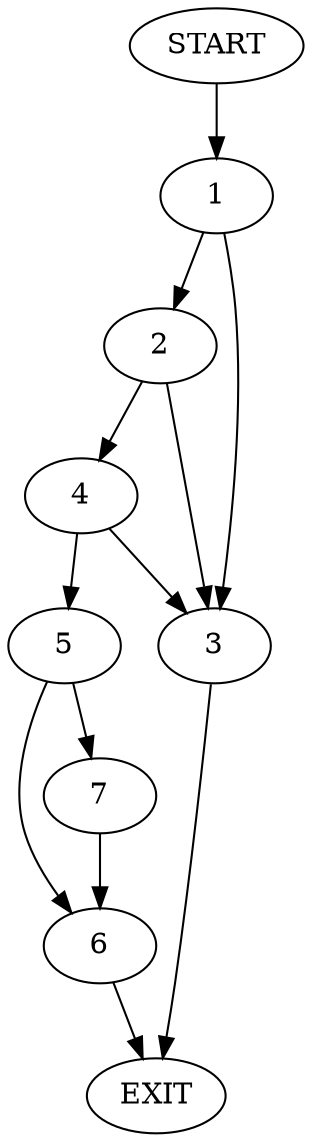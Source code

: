 digraph {
0 [label="START"]
8 [label="EXIT"]
0 -> 1
1 -> 2
1 -> 3
3 -> 8
2 -> 4
2 -> 3
4 -> 5
4 -> 3
5 -> 6
5 -> 7
7 -> 6
6 -> 8
}
